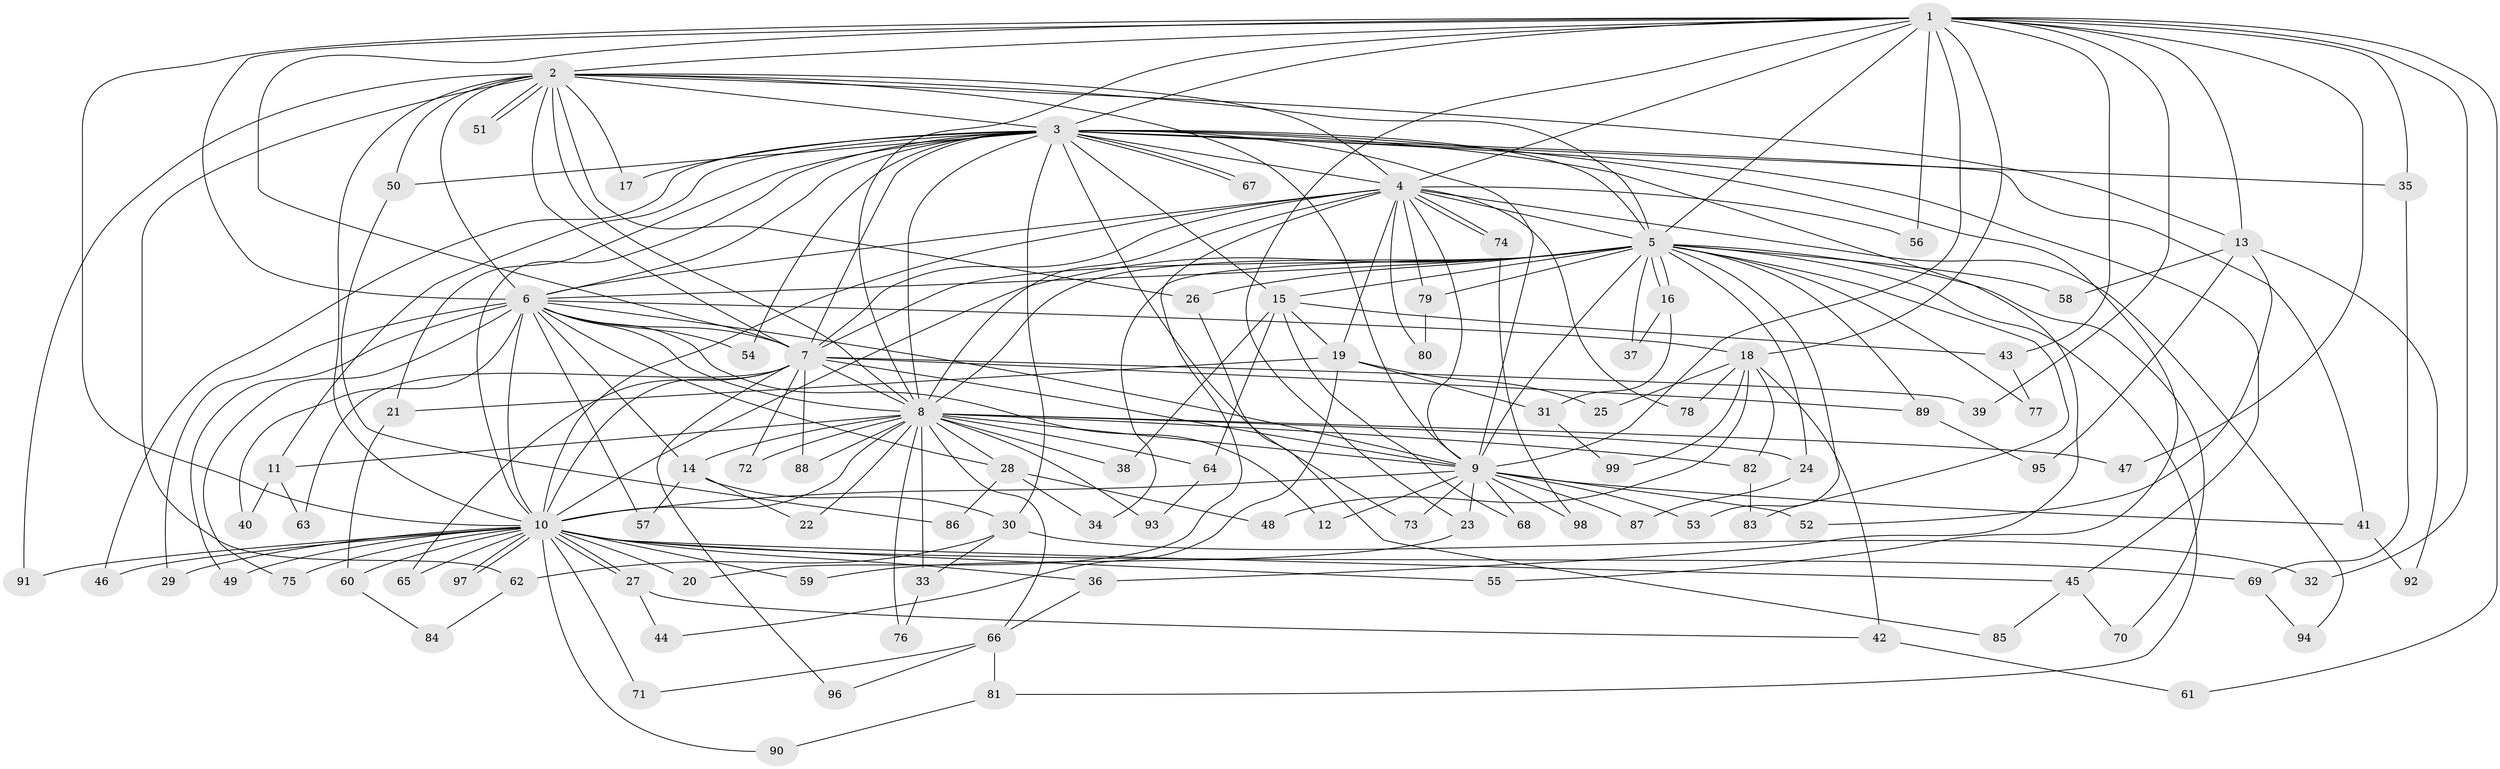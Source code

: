 // coarse degree distribution, {3: 0.25, 19: 0.05, 2: 0.15, 6: 0.075, 14: 0.075, 4: 0.1, 18: 0.05, 1: 0.075, 5: 0.075, 13: 0.05, 8: 0.025, 12: 0.025}
// Generated by graph-tools (version 1.1) at 2025/36/03/04/25 23:36:24]
// undirected, 99 vertices, 223 edges
graph export_dot {
  node [color=gray90,style=filled];
  1;
  2;
  3;
  4;
  5;
  6;
  7;
  8;
  9;
  10;
  11;
  12;
  13;
  14;
  15;
  16;
  17;
  18;
  19;
  20;
  21;
  22;
  23;
  24;
  25;
  26;
  27;
  28;
  29;
  30;
  31;
  32;
  33;
  34;
  35;
  36;
  37;
  38;
  39;
  40;
  41;
  42;
  43;
  44;
  45;
  46;
  47;
  48;
  49;
  50;
  51;
  52;
  53;
  54;
  55;
  56;
  57;
  58;
  59;
  60;
  61;
  62;
  63;
  64;
  65;
  66;
  67;
  68;
  69;
  70;
  71;
  72;
  73;
  74;
  75;
  76;
  77;
  78;
  79;
  80;
  81;
  82;
  83;
  84;
  85;
  86;
  87;
  88;
  89;
  90;
  91;
  92;
  93;
  94;
  95;
  96;
  97;
  98;
  99;
  1 -- 2;
  1 -- 3;
  1 -- 4;
  1 -- 5;
  1 -- 6;
  1 -- 7;
  1 -- 8;
  1 -- 9;
  1 -- 10;
  1 -- 13;
  1 -- 18;
  1 -- 23;
  1 -- 32;
  1 -- 35;
  1 -- 39;
  1 -- 43;
  1 -- 47;
  1 -- 56;
  1 -- 61;
  2 -- 3;
  2 -- 4;
  2 -- 5;
  2 -- 6;
  2 -- 7;
  2 -- 8;
  2 -- 9;
  2 -- 10;
  2 -- 13;
  2 -- 17;
  2 -- 26;
  2 -- 50;
  2 -- 51;
  2 -- 51;
  2 -- 62;
  2 -- 91;
  3 -- 4;
  3 -- 5;
  3 -- 6;
  3 -- 7;
  3 -- 8;
  3 -- 9;
  3 -- 10;
  3 -- 11;
  3 -- 15;
  3 -- 17;
  3 -- 21;
  3 -- 30;
  3 -- 35;
  3 -- 36;
  3 -- 41;
  3 -- 45;
  3 -- 46;
  3 -- 50;
  3 -- 54;
  3 -- 55;
  3 -- 67;
  3 -- 67;
  3 -- 73;
  4 -- 5;
  4 -- 6;
  4 -- 7;
  4 -- 8;
  4 -- 9;
  4 -- 10;
  4 -- 19;
  4 -- 20;
  4 -- 56;
  4 -- 74;
  4 -- 74;
  4 -- 78;
  4 -- 79;
  4 -- 80;
  4 -- 94;
  5 -- 6;
  5 -- 7;
  5 -- 8;
  5 -- 9;
  5 -- 10;
  5 -- 15;
  5 -- 16;
  5 -- 16;
  5 -- 24;
  5 -- 26;
  5 -- 34;
  5 -- 37;
  5 -- 53;
  5 -- 58;
  5 -- 70;
  5 -- 77;
  5 -- 79;
  5 -- 81;
  5 -- 83;
  5 -- 89;
  6 -- 7;
  6 -- 8;
  6 -- 9;
  6 -- 10;
  6 -- 12;
  6 -- 14;
  6 -- 18;
  6 -- 28;
  6 -- 29;
  6 -- 40;
  6 -- 49;
  6 -- 54;
  6 -- 57;
  6 -- 75;
  7 -- 8;
  7 -- 9;
  7 -- 10;
  7 -- 39;
  7 -- 63;
  7 -- 65;
  7 -- 72;
  7 -- 88;
  7 -- 89;
  7 -- 96;
  8 -- 9;
  8 -- 10;
  8 -- 11;
  8 -- 14;
  8 -- 22;
  8 -- 24;
  8 -- 28;
  8 -- 33;
  8 -- 38;
  8 -- 47;
  8 -- 64;
  8 -- 66;
  8 -- 72;
  8 -- 76;
  8 -- 82;
  8 -- 88;
  8 -- 93;
  9 -- 10;
  9 -- 12;
  9 -- 23;
  9 -- 41;
  9 -- 52;
  9 -- 53;
  9 -- 68;
  9 -- 73;
  9 -- 87;
  9 -- 98;
  10 -- 20;
  10 -- 27;
  10 -- 27;
  10 -- 29;
  10 -- 36;
  10 -- 45;
  10 -- 46;
  10 -- 49;
  10 -- 55;
  10 -- 59;
  10 -- 60;
  10 -- 65;
  10 -- 69;
  10 -- 71;
  10 -- 75;
  10 -- 90;
  10 -- 91;
  10 -- 97;
  10 -- 97;
  11 -- 40;
  11 -- 63;
  13 -- 52;
  13 -- 58;
  13 -- 92;
  13 -- 95;
  14 -- 22;
  14 -- 30;
  14 -- 57;
  15 -- 19;
  15 -- 38;
  15 -- 43;
  15 -- 64;
  15 -- 68;
  16 -- 31;
  16 -- 37;
  18 -- 25;
  18 -- 42;
  18 -- 48;
  18 -- 78;
  18 -- 82;
  18 -- 99;
  19 -- 21;
  19 -- 25;
  19 -- 31;
  19 -- 44;
  21 -- 60;
  23 -- 59;
  24 -- 87;
  26 -- 85;
  27 -- 42;
  27 -- 44;
  28 -- 34;
  28 -- 48;
  28 -- 86;
  30 -- 32;
  30 -- 33;
  30 -- 62;
  31 -- 99;
  33 -- 76;
  35 -- 69;
  36 -- 66;
  41 -- 92;
  42 -- 61;
  43 -- 77;
  45 -- 70;
  45 -- 85;
  50 -- 86;
  60 -- 84;
  62 -- 84;
  64 -- 93;
  66 -- 71;
  66 -- 81;
  66 -- 96;
  69 -- 94;
  74 -- 98;
  79 -- 80;
  81 -- 90;
  82 -- 83;
  89 -- 95;
}
